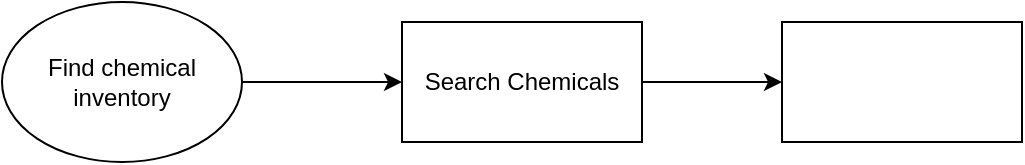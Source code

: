 <mxfile version="16.1.4" type="github">
  <diagram id="UeMNcBmSJwI6wQPhR4Q6" name="Page-1">
    <mxGraphModel dx="786" dy="445" grid="1" gridSize="10" guides="1" tooltips="1" connect="1" arrows="1" fold="1" page="1" pageScale="1" pageWidth="850" pageHeight="1100" math="0" shadow="0">
      <root>
        <mxCell id="0" />
        <mxCell id="1" parent="0" />
        <mxCell id="BOoTvwE34AEXeWANMqtE-3" value="" style="edgeStyle=orthogonalEdgeStyle;rounded=0;orthogonalLoop=1;jettySize=auto;html=1;" parent="1" source="BOoTvwE34AEXeWANMqtE-1" target="BOoTvwE34AEXeWANMqtE-2" edge="1">
          <mxGeometry relative="1" as="geometry" />
        </mxCell>
        <mxCell id="BOoTvwE34AEXeWANMqtE-1" value="Find chemical inventory" style="ellipse;whiteSpace=wrap;html=1;" parent="1" vertex="1">
          <mxGeometry x="40" y="160" width="120" height="80" as="geometry" />
        </mxCell>
        <mxCell id="BOoTvwE34AEXeWANMqtE-5" value="" style="edgeStyle=orthogonalEdgeStyle;rounded=0;orthogonalLoop=1;jettySize=auto;html=1;" parent="1" source="BOoTvwE34AEXeWANMqtE-2" target="BOoTvwE34AEXeWANMqtE-4" edge="1">
          <mxGeometry relative="1" as="geometry" />
        </mxCell>
        <mxCell id="BOoTvwE34AEXeWANMqtE-2" value="Search Chemicals" style="whiteSpace=wrap;html=1;" parent="1" vertex="1">
          <mxGeometry x="240" y="170" width="120" height="60" as="geometry" />
        </mxCell>
        <mxCell id="BOoTvwE34AEXeWANMqtE-4" value="" style="whiteSpace=wrap;html=1;" parent="1" vertex="1">
          <mxGeometry x="430" y="170" width="120" height="60" as="geometry" />
        </mxCell>
      </root>
    </mxGraphModel>
  </diagram>
</mxfile>
